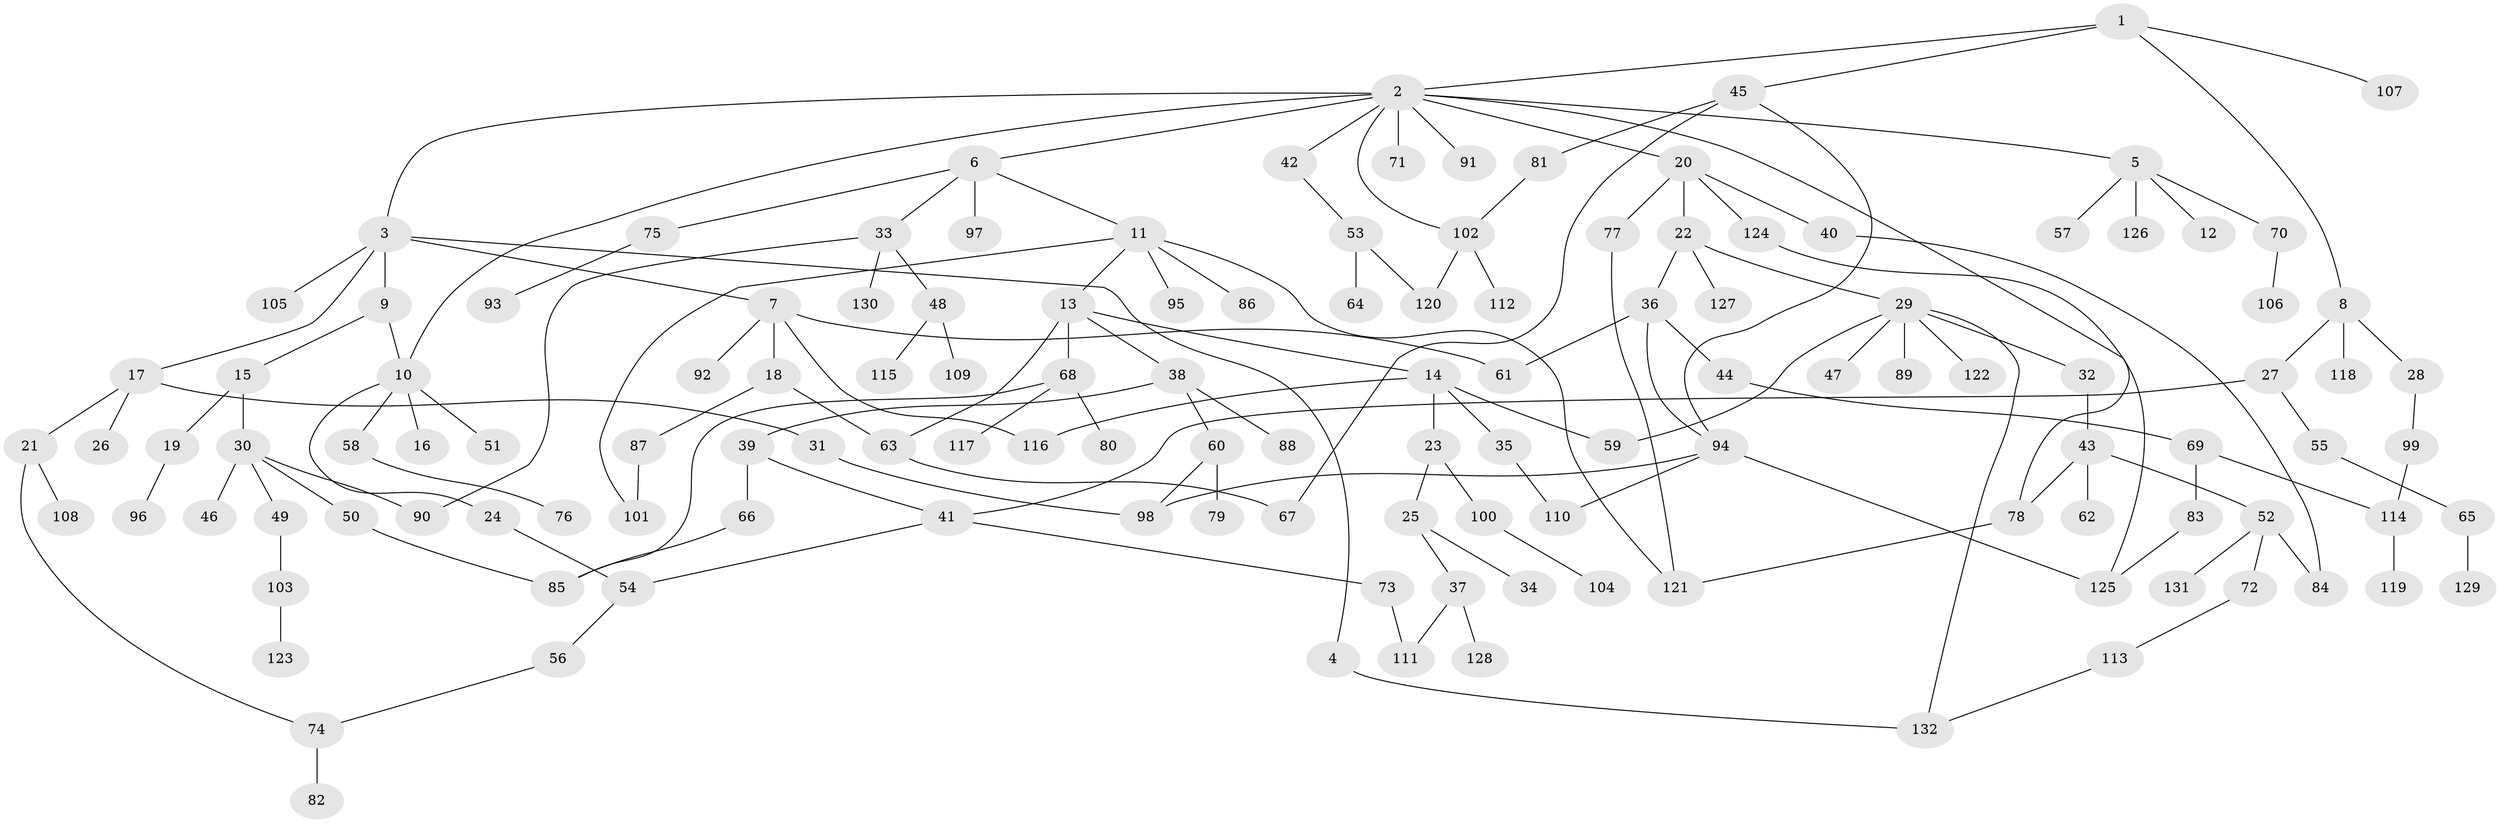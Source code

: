 // coarse degree distribution, {3: 0.2830188679245283, 9: 0.018867924528301886, 5: 0.09433962264150944, 2: 0.33962264150943394, 4: 0.09433962264150944, 6: 0.018867924528301886, 1: 0.1320754716981132, 10: 0.018867924528301886}
// Generated by graph-tools (version 1.1) at 2025/49/03/04/25 22:49:04]
// undirected, 132 vertices, 160 edges
graph export_dot {
  node [color=gray90,style=filled];
  1;
  2;
  3;
  4;
  5;
  6;
  7;
  8;
  9;
  10;
  11;
  12;
  13;
  14;
  15;
  16;
  17;
  18;
  19;
  20;
  21;
  22;
  23;
  24;
  25;
  26;
  27;
  28;
  29;
  30;
  31;
  32;
  33;
  34;
  35;
  36;
  37;
  38;
  39;
  40;
  41;
  42;
  43;
  44;
  45;
  46;
  47;
  48;
  49;
  50;
  51;
  52;
  53;
  54;
  55;
  56;
  57;
  58;
  59;
  60;
  61;
  62;
  63;
  64;
  65;
  66;
  67;
  68;
  69;
  70;
  71;
  72;
  73;
  74;
  75;
  76;
  77;
  78;
  79;
  80;
  81;
  82;
  83;
  84;
  85;
  86;
  87;
  88;
  89;
  90;
  91;
  92;
  93;
  94;
  95;
  96;
  97;
  98;
  99;
  100;
  101;
  102;
  103;
  104;
  105;
  106;
  107;
  108;
  109;
  110;
  111;
  112;
  113;
  114;
  115;
  116;
  117;
  118;
  119;
  120;
  121;
  122;
  123;
  124;
  125;
  126;
  127;
  128;
  129;
  130;
  131;
  132;
  1 -- 2;
  1 -- 8;
  1 -- 45;
  1 -- 107;
  2 -- 3;
  2 -- 5;
  2 -- 6;
  2 -- 10;
  2 -- 20;
  2 -- 42;
  2 -- 71;
  2 -- 91;
  2 -- 102;
  2 -- 78;
  3 -- 4;
  3 -- 7;
  3 -- 9;
  3 -- 17;
  3 -- 105;
  4 -- 132;
  5 -- 12;
  5 -- 57;
  5 -- 70;
  5 -- 126;
  6 -- 11;
  6 -- 33;
  6 -- 75;
  6 -- 97;
  7 -- 18;
  7 -- 61;
  7 -- 92;
  7 -- 116;
  8 -- 27;
  8 -- 28;
  8 -- 118;
  9 -- 15;
  9 -- 10;
  10 -- 16;
  10 -- 24;
  10 -- 51;
  10 -- 58;
  11 -- 13;
  11 -- 86;
  11 -- 95;
  11 -- 121;
  11 -- 101;
  13 -- 14;
  13 -- 38;
  13 -- 63;
  13 -- 68;
  14 -- 23;
  14 -- 35;
  14 -- 59;
  14 -- 116;
  15 -- 19;
  15 -- 30;
  17 -- 21;
  17 -- 26;
  17 -- 31;
  18 -- 87;
  18 -- 63;
  19 -- 96;
  20 -- 22;
  20 -- 40;
  20 -- 77;
  20 -- 124;
  21 -- 74;
  21 -- 108;
  22 -- 29;
  22 -- 36;
  22 -- 127;
  23 -- 25;
  23 -- 100;
  24 -- 54;
  25 -- 34;
  25 -- 37;
  27 -- 55;
  27 -- 41;
  28 -- 99;
  29 -- 32;
  29 -- 47;
  29 -- 89;
  29 -- 122;
  29 -- 132;
  29 -- 59;
  30 -- 46;
  30 -- 49;
  30 -- 50;
  30 -- 90;
  31 -- 98;
  32 -- 43;
  33 -- 48;
  33 -- 90;
  33 -- 130;
  35 -- 110;
  36 -- 44;
  36 -- 94;
  36 -- 61;
  37 -- 128;
  37 -- 111;
  38 -- 39;
  38 -- 60;
  38 -- 88;
  39 -- 41;
  39 -- 66;
  40 -- 84;
  41 -- 54;
  41 -- 73;
  42 -- 53;
  43 -- 52;
  43 -- 62;
  43 -- 78;
  44 -- 69;
  45 -- 67;
  45 -- 81;
  45 -- 94;
  48 -- 109;
  48 -- 115;
  49 -- 103;
  50 -- 85;
  52 -- 72;
  52 -- 84;
  52 -- 131;
  53 -- 64;
  53 -- 120;
  54 -- 56;
  55 -- 65;
  56 -- 74;
  58 -- 76;
  60 -- 79;
  60 -- 98;
  63 -- 67;
  65 -- 129;
  66 -- 85;
  68 -- 80;
  68 -- 117;
  68 -- 85;
  69 -- 83;
  69 -- 114;
  70 -- 106;
  72 -- 113;
  73 -- 111;
  74 -- 82;
  75 -- 93;
  77 -- 121;
  78 -- 121;
  81 -- 102;
  83 -- 125;
  87 -- 101;
  94 -- 98;
  94 -- 110;
  94 -- 125;
  99 -- 114;
  100 -- 104;
  102 -- 112;
  102 -- 120;
  103 -- 123;
  113 -- 132;
  114 -- 119;
  124 -- 125;
}
